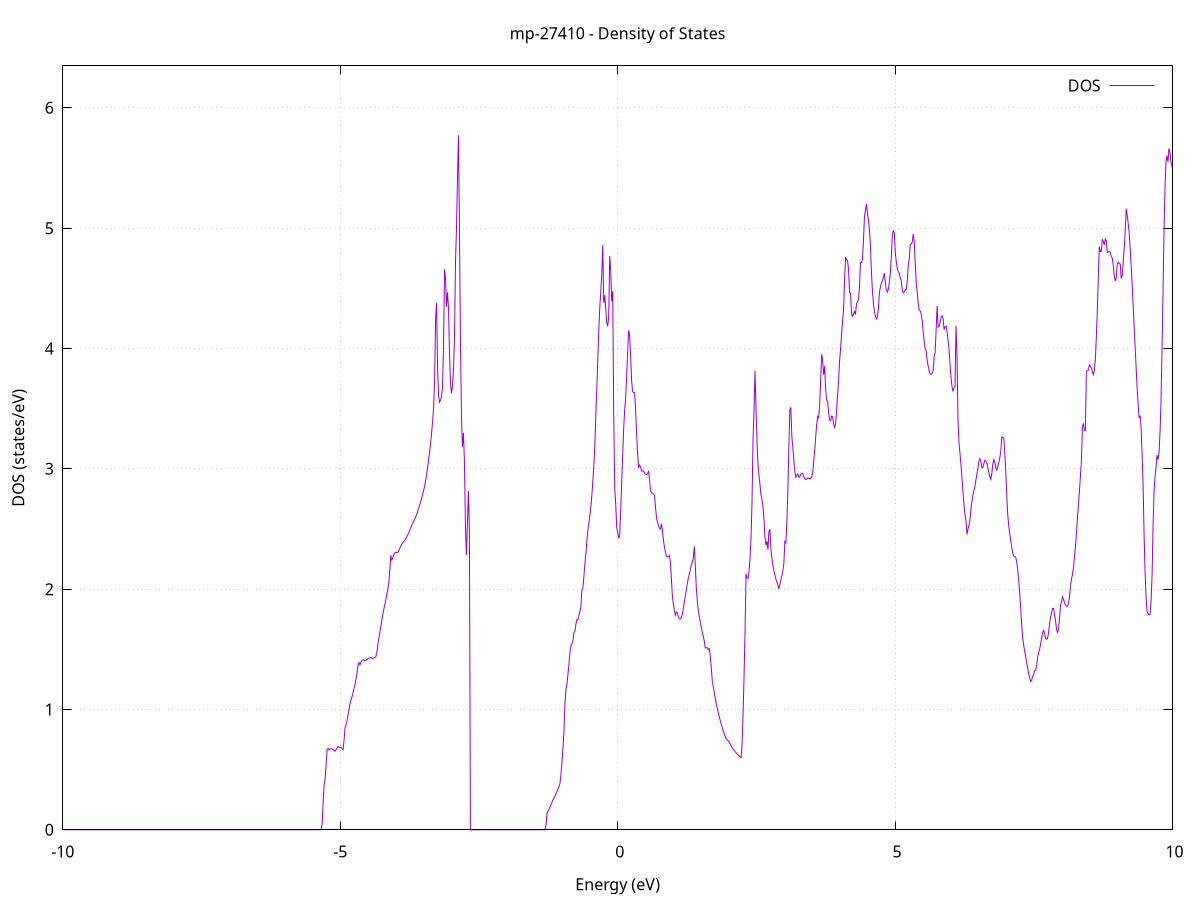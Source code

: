 set title 'mp-27410 - Density of States'
set xlabel 'Energy (eV)'
set ylabel 'DOS (states/eV)'
set grid
set xrange [-10:10]
set yrange [0:6.349]
set xzeroaxis lt -1
set terminal png size 800,600
set output 'mp-27410_dos_gnuplot.png'
plot '-' using 1:2 with lines title 'DOS'
-15.943200 0.000000
-15.925300 0.000000
-15.907300 0.000000
-15.889400 0.000000
-15.871500 0.000000
-15.853500 0.000000
-15.835600 0.000000
-15.817600 0.000000
-15.799700 0.000000
-15.781800 0.000000
-15.763800 0.000000
-15.745900 0.000000
-15.728000 0.000000
-15.710000 0.000000
-15.692100 0.000000
-15.674200 0.000000
-15.656200 0.000000
-15.638300 0.000000
-15.620400 0.000000
-15.602400 0.000000
-15.584500 0.000000
-15.566600 0.000000
-15.548600 0.000000
-15.530700 0.000000
-15.512800 0.000000
-15.494800 0.000000
-15.476900 0.000000
-15.459000 0.000000
-15.441000 0.000000
-15.423100 0.000000
-15.405200 0.000000
-15.387200 0.000000
-15.369300 0.000000
-15.351300 0.000000
-15.333400 0.000000
-15.315500 0.000000
-15.297500 0.000000
-15.279600 0.000000
-15.261700 0.000000
-15.243700 0.000000
-15.225800 0.000000
-15.207900 0.000000
-15.189900 0.000000
-15.172000 0.000000
-15.154100 0.000000
-15.136100 0.000000
-15.118200 0.000000
-15.100300 0.000000
-15.082300 0.000000
-15.064400 0.000000
-15.046500 0.000000
-15.028500 0.000000
-15.010600 0.000000
-14.992700 0.000000
-14.974700 0.000000
-14.956800 0.000000
-14.938900 0.000000
-14.920900 0.000000
-14.903000 0.000000
-14.885000 0.000000
-14.867100 0.000000
-14.849200 0.000000
-14.831200 0.000000
-14.813300 0.000000
-14.795400 0.000000
-14.777400 0.000000
-14.759500 0.000000
-14.741600 0.000000
-14.723600 0.000000
-14.705700 0.000000
-14.687800 0.000000
-14.669800 0.000000
-14.651900 0.000000
-14.634000 0.000000
-14.616000 0.000000
-14.598100 0.000000
-14.580200 0.000000
-14.562200 0.000000
-14.544300 0.000000
-14.526400 0.000000
-14.508400 0.000000
-14.490500 0.000000
-14.472600 0.000000
-14.454600 0.000000
-14.436700 0.000000
-14.418700 0.000000
-14.400800 0.000000
-14.382900 0.000000
-14.364900 0.000000
-14.347000 0.000000
-14.329100 0.000000
-14.311100 61.030200
-14.293200 145.789600
-14.275300 79.111600
-14.257300 665.753800
-14.239400 427.603900
-14.221500 469.138800
-14.203500 72.897100
-14.185600 459.073100
-14.167700 0.000000
-14.149700 0.000000
-14.131800 0.000000
-14.113900 0.000000
-14.095900 0.000000
-14.078000 0.000000
-14.060100 0.000000
-14.042100 0.000000
-14.024200 0.000000
-14.006300 0.000000
-13.988300 0.000000
-13.970400 0.000000
-13.952400 0.000000
-13.934500 0.000000
-13.916600 0.000000
-13.898600 0.000000
-13.880700 0.000000
-13.862800 0.000000
-13.844800 0.000000
-13.826900 0.000000
-13.809000 0.000000
-13.791000 0.000000
-13.773100 0.000000
-13.755200 0.000000
-13.737200 0.000000
-13.719300 0.000000
-13.701400 0.000000
-13.683400 0.000000
-13.665500 0.000000
-13.647600 0.000000
-13.629600 0.000000
-13.611700 0.000000
-13.593800 0.000000
-13.575800 0.000000
-13.557900 0.000000
-13.540000 0.000000
-13.522000 0.000000
-13.504100 0.000000
-13.486100 0.000000
-13.468200 0.000000
-13.450300 0.000000
-13.432300 0.000000
-13.414400 0.000000
-13.396500 0.000000
-13.378500 0.000000
-13.360600 0.000000
-13.342700 0.000000
-13.324700 0.000000
-13.306800 0.000000
-13.288900 0.000000
-13.270900 0.000000
-13.253000 0.000000
-13.235100 0.000000
-13.217100 0.000000
-13.199200 0.000000
-13.181300 0.000000
-13.163300 0.000000
-13.145400 0.000000
-13.127500 0.000000
-13.109500 0.000000
-13.091600 0.000000
-13.073700 0.000000
-13.055700 0.000000
-13.037800 0.000000
-13.019800 0.000000
-13.001900 0.000000
-12.984000 0.000000
-12.966000 0.000000
-12.948100 0.000000
-12.930200 0.000000
-12.912200 0.000000
-12.894300 0.000000
-12.876400 0.000000
-12.858400 0.000000
-12.840500 0.000000
-12.822600 0.000000
-12.804600 0.000000
-12.786700 0.000000
-12.768800 0.000000
-12.750800 0.000000
-12.732900 0.000000
-12.715000 0.000000
-12.697000 0.000000
-12.679100 0.000000
-12.661200 0.000000
-12.643200 0.000000
-12.625300 0.000000
-12.607400 0.000000
-12.589400 0.000000
-12.571500 0.000000
-12.553500 0.000000
-12.535600 0.000000
-12.517700 0.000000
-12.499700 0.000000
-12.481800 0.000000
-12.463900 0.000000
-12.445900 0.000000
-12.428000 0.000000
-12.410100 0.000000
-12.392100 0.000000
-12.374200 0.000000
-12.356300 0.000000
-12.338300 0.000000
-12.320400 0.000000
-12.302500 0.000000
-12.284500 0.000000
-12.266600 0.000000
-12.248700 0.000000
-12.230700 0.000000
-12.212800 0.000000
-12.194900 0.000000
-12.176900 0.000000
-12.159000 0.000000
-12.141100 0.000000
-12.123100 0.000000
-12.105200 0.000000
-12.087200 0.000000
-12.069300 0.000000
-12.051400 0.000000
-12.033400 0.000000
-12.015500 0.000000
-11.997600 0.000000
-11.979600 0.000000
-11.961700 0.000000
-11.943800 0.000000
-11.925800 0.000000
-11.907900 0.000000
-11.890000 0.000000
-11.872000 0.000000
-11.854100 0.000000
-11.836200 0.000000
-11.818200 0.000000
-11.800300 0.000000
-11.782400 0.000000
-11.764400 0.000000
-11.746500 0.000000
-11.728600 0.000000
-11.710600 0.000000
-11.692700 0.000000
-11.674800 0.000000
-11.656800 0.000000
-11.638900 0.000000
-11.620900 0.000000
-11.603000 0.000000
-11.585100 0.000000
-11.567100 0.000000
-11.549200 0.000000
-11.531300 0.000000
-11.513300 0.000000
-11.495400 0.000000
-11.477500 0.000000
-11.459500 0.000000
-11.441600 0.000000
-11.423700 0.000000
-11.405700 0.000000
-11.387800 0.000000
-11.369900 0.000000
-11.351900 0.000000
-11.334000 0.000000
-11.316100 0.000000
-11.298100 0.000000
-11.280200 0.000000
-11.262300 0.000000
-11.244300 0.000000
-11.226400 0.000000
-11.208500 0.000000
-11.190500 0.000000
-11.172600 0.000000
-11.154600 0.000000
-11.136700 0.000000
-11.118800 0.000000
-11.100800 0.000000
-11.082900 0.000000
-11.065000 0.000000
-11.047000 0.000000
-11.029100 0.000000
-11.011200 0.000000
-10.993200 0.000000
-10.975300 0.000000
-10.957400 0.000000
-10.939400 0.000000
-10.921500 0.000000
-10.903600 0.000000
-10.885600 0.000000
-10.867700 0.000000
-10.849800 0.000000
-10.831800 0.000000
-10.813900 0.000000
-10.796000 0.000000
-10.778000 0.000000
-10.760100 0.000000
-10.742200 0.000000
-10.724200 0.000000
-10.706300 0.000000
-10.688300 0.000000
-10.670400 0.000000
-10.652500 0.000000
-10.634500 0.000000
-10.616600 0.000000
-10.598700 0.000000
-10.580700 0.000000
-10.562800 0.000000
-10.544900 0.000000
-10.526900 0.000000
-10.509000 0.000000
-10.491100 0.000000
-10.473100 0.000000
-10.455200 0.000000
-10.437300 0.000000
-10.419300 0.000000
-10.401400 0.000000
-10.383500 0.000000
-10.365500 0.000000
-10.347600 0.000000
-10.329700 0.000000
-10.311700 0.000000
-10.293800 0.000000
-10.275900 0.000000
-10.257900 0.000000
-10.240000 0.000000
-10.222000 0.000000
-10.204100 0.000000
-10.186200 0.000000
-10.168200 0.000000
-10.150300 0.000000
-10.132400 0.000000
-10.114400 0.000000
-10.096500 0.000000
-10.078600 0.000000
-10.060600 0.000000
-10.042700 0.000000
-10.024800 0.000000
-10.006800 0.000000
-9.988900 0.000000
-9.971000 0.000000
-9.953000 0.000000
-9.935100 0.000000
-9.917200 0.000000
-9.899200 0.000000
-9.881300 0.000000
-9.863400 0.000000
-9.845400 0.000000
-9.827500 0.000000
-9.809600 0.000000
-9.791600 0.000000
-9.773700 0.000000
-9.755700 0.000000
-9.737800 0.000000
-9.719900 0.000000
-9.701900 0.000000
-9.684000 0.000000
-9.666100 0.000000
-9.648100 0.000000
-9.630200 0.000000
-9.612300 0.000000
-9.594300 0.000000
-9.576400 0.000000
-9.558500 0.000000
-9.540500 0.000000
-9.522600 0.000000
-9.504700 0.000000
-9.486700 0.000000
-9.468800 0.000000
-9.450900 0.000000
-9.432900 0.000000
-9.415000 0.000000
-9.397100 0.000000
-9.379100 0.000000
-9.361200 0.000000
-9.343300 0.000000
-9.325300 0.000000
-9.307400 0.000000
-9.289400 0.000000
-9.271500 0.000000
-9.253600 0.000000
-9.235600 0.000000
-9.217700 0.000000
-9.199800 0.000000
-9.181800 0.000000
-9.163900 0.000000
-9.146000 0.000000
-9.128000 0.000000
-9.110100 0.000000
-9.092200 0.000000
-9.074200 0.000000
-9.056300 0.000000
-9.038400 0.000000
-9.020400 0.000000
-9.002500 0.000000
-8.984600 0.000000
-8.966600 0.000000
-8.948700 0.000000
-8.930800 0.000000
-8.912800 0.000000
-8.894900 0.000000
-8.877000 0.000000
-8.859000 0.000000
-8.841100 0.000000
-8.823100 0.000000
-8.805200 0.000000
-8.787300 0.000000
-8.769300 0.000000
-8.751400 0.000000
-8.733500 0.000000
-8.715500 0.000000
-8.697600 0.000000
-8.679700 0.000000
-8.661700 0.000000
-8.643800 0.000000
-8.625900 0.000000
-8.607900 0.000000
-8.590000 0.000000
-8.572100 0.000000
-8.554100 0.000000
-8.536200 0.000000
-8.518300 0.000000
-8.500300 0.000000
-8.482400 0.000000
-8.464500 0.000000
-8.446500 0.000000
-8.428600 0.000000
-8.410700 0.000000
-8.392700 0.000000
-8.374800 0.000000
-8.356800 0.000000
-8.338900 0.000000
-8.321000 0.000000
-8.303000 0.000000
-8.285100 0.000000
-8.267200 0.000000
-8.249200 0.000000
-8.231300 0.000000
-8.213400 0.000000
-8.195400 0.000000
-8.177500 0.000000
-8.159600 0.000000
-8.141600 0.000000
-8.123700 0.000000
-8.105800 0.000000
-8.087800 0.000000
-8.069900 0.000000
-8.052000 0.000000
-8.034000 0.000000
-8.016100 0.000000
-7.998200 0.000000
-7.980200 0.000000
-7.962300 0.000000
-7.944400 0.000000
-7.926400 0.000000
-7.908500 0.000000
-7.890500 0.000000
-7.872600 0.000000
-7.854700 0.000000
-7.836700 0.000000
-7.818800 0.000000
-7.800900 0.000000
-7.782900 0.000000
-7.765000 0.000000
-7.747100 0.000000
-7.729100 0.000000
-7.711200 0.000000
-7.693300 0.000000
-7.675300 0.000000
-7.657400 0.000000
-7.639500 0.000000
-7.621500 0.000000
-7.603600 0.000000
-7.585700 0.000000
-7.567700 0.000000
-7.549800 0.000000
-7.531900 0.000000
-7.513900 0.000000
-7.496000 0.000000
-7.478100 0.000000
-7.460100 0.000000
-7.442200 0.000000
-7.424200 0.000000
-7.406300 0.000000
-7.388400 0.000000
-7.370400 0.000000
-7.352500 0.000000
-7.334600 0.000000
-7.316600 0.000000
-7.298700 0.000000
-7.280800 0.000000
-7.262800 0.000000
-7.244900 0.000000
-7.227000 0.000000
-7.209000 0.000000
-7.191100 0.000000
-7.173200 0.000000
-7.155200 0.000000
-7.137300 0.000000
-7.119400 0.000000
-7.101400 0.000000
-7.083500 0.000000
-7.065600 0.000000
-7.047600 0.000000
-7.029700 0.000000
-7.011800 0.000000
-6.993800 0.000000
-6.975900 0.000000
-6.957900 0.000000
-6.940000 0.000000
-6.922100 0.000000
-6.904100 0.000000
-6.886200 0.000000
-6.868300 0.000000
-6.850300 0.000000
-6.832400 0.000000
-6.814500 0.000000
-6.796500 0.000000
-6.778600 0.000000
-6.760700 0.000000
-6.742700 0.000000
-6.724800 0.000000
-6.706900 0.000000
-6.688900 0.000000
-6.671000 0.000000
-6.653100 0.000000
-6.635100 0.000000
-6.617200 0.000000
-6.599300 0.000000
-6.581300 0.000000
-6.563400 0.000000
-6.545500 0.000000
-6.527500 0.000000
-6.509600 0.000000
-6.491600 0.000000
-6.473700 0.000000
-6.455800 0.000000
-6.437800 0.000000
-6.419900 0.000000
-6.402000 0.000000
-6.384000 0.000000
-6.366100 0.000000
-6.348200 0.000000
-6.330200 0.000000
-6.312300 0.000000
-6.294400 0.000000
-6.276400 0.000000
-6.258500 0.000000
-6.240600 0.000000
-6.222600 0.000000
-6.204700 0.000000
-6.186800 0.000000
-6.168800 0.000000
-6.150900 0.000000
-6.133000 0.000000
-6.115000 0.000000
-6.097100 0.000000
-6.079200 0.000000
-6.061200 0.000000
-6.043300 0.000000
-6.025300 0.000000
-6.007400 0.000000
-5.989500 0.000000
-5.971500 0.000000
-5.953600 0.000000
-5.935700 0.000000
-5.917700 0.000000
-5.899800 0.000000
-5.881900 0.000000
-5.863900 0.000000
-5.846000 0.000000
-5.828100 0.000000
-5.810100 0.000000
-5.792200 0.000000
-5.774300 0.000000
-5.756300 0.000000
-5.738400 0.000000
-5.720500 0.000000
-5.702500 0.000000
-5.684600 0.000000
-5.666700 0.000000
-5.648700 0.000000
-5.630800 0.000000
-5.612900 0.000000
-5.594900 0.000000
-5.577000 0.000000
-5.559000 0.000000
-5.541100 0.000000
-5.523200 0.000000
-5.505200 0.000000
-5.487300 0.000000
-5.469400 0.000000
-5.451400 0.000000
-5.433500 0.000000
-5.415600 0.000000
-5.397600 0.000000
-5.379700 0.000000
-5.361800 0.000000
-5.343800 0.000000
-5.325900 0.051700
-5.308000 0.232300
-5.290000 0.372600
-5.272100 0.420900
-5.254200 0.542200
-5.236200 0.668900
-5.218300 0.676000
-5.200400 0.663300
-5.182400 0.673800
-5.164500 0.672500
-5.146600 0.672700
-5.128600 0.666500
-5.110700 0.655300
-5.092700 0.653300
-5.074800 0.665300
-5.056900 0.679400
-5.038900 0.692000
-5.021000 0.686300
-5.003100 0.685600
-4.985100 0.682200
-4.967200 0.674000
-4.949300 0.665300
-4.931300 0.742700
-4.913400 0.845900
-4.895500 0.872400
-4.877500 0.907600
-4.859600 0.951500
-4.841700 0.997800
-4.823700 1.044300
-4.805800 1.078900
-4.787900 1.106200
-4.769900 1.138900
-4.752000 1.172500
-4.734100 1.207000
-4.716100 1.250100
-4.698200 1.302700
-4.680300 1.359900
-4.662300 1.390000
-4.644400 1.371900
-4.626400 1.392600
-4.608500 1.405800
-4.590600 1.411800
-4.572600 1.412400
-4.554700 1.405600
-4.536800 1.408100
-4.518800 1.414900
-4.500900 1.421800
-4.483000 1.427100
-4.465000 1.428500
-4.447100 1.433300
-4.429200 1.424900
-4.411200 1.424400
-4.393300 1.427100
-4.375400 1.431100
-4.357400 1.439200
-4.339500 1.475400
-4.321600 1.543100
-4.303600 1.591400
-4.285700 1.639700
-4.267800 1.690200
-4.249800 1.743000
-4.231900 1.789600
-4.214000 1.833600
-4.196000 1.871500
-4.178100 1.911900
-4.160100 1.955400
-4.142200 2.000800
-4.124300 2.048800
-4.106300 2.162400
-4.088400 2.282400
-4.070500 2.237900
-4.052500 2.263800
-4.034600 2.285200
-4.016700 2.301200
-3.998700 2.307100
-3.980800 2.303000
-3.962900 2.305300
-3.944900 2.320200
-3.927000 2.338500
-3.909100 2.356200
-3.891100 2.371600
-3.873200 2.385500
-3.855300 2.396500
-3.837300 2.404200
-3.819400 2.418800
-3.801500 2.434100
-3.783500 2.450800
-3.765600 2.469900
-3.747600 2.490100
-3.729700 2.510100
-3.711800 2.529600
-3.693800 2.548400
-3.675900 2.565700
-3.658000 2.581000
-3.640000 2.598900
-3.622100 2.621800
-3.604200 2.646900
-3.586200 2.673000
-3.568300 2.699500
-3.550400 2.726600
-3.532400 2.756400
-3.514500 2.788800
-3.496600 2.820900
-3.478600 2.856200
-3.460700 2.901900
-3.442800 2.952800
-3.424800 3.011200
-3.406900 3.074700
-3.389000 3.138700
-3.371000 3.212700
-3.353100 3.297300
-3.335200 3.394900
-3.317200 3.500100
-3.299300 3.726700
-3.281300 4.241600
-3.263400 4.378300
-3.245500 3.834700
-3.227500 3.615400
-3.209600 3.552800
-3.191700 3.568900
-3.173700 3.600400
-3.155800 3.684600
-3.137900 4.022800
-3.119900 4.659200
-3.102000 4.582300
-3.084100 4.346700
-3.066100 4.466400
-3.048200 4.336000
-3.030300 3.957900
-3.012300 3.713900
-2.994400 3.627400
-2.976500 3.688200
-2.958500 3.820600
-2.940600 4.085900
-2.922700 4.707500
-2.904700 4.993600
-2.886800 5.407300
-2.868900 5.772000
-2.850900 4.976800
-2.833000 4.068600
-2.815000 3.438600
-2.797100 3.179900
-2.779200 3.298800
-2.761200 3.062900
-2.743300 2.530700
-2.725400 2.283600
-2.707400 2.542900
-2.689500 2.815700
-2.671600 2.485800
-2.653600 0.000000
-2.635700 0.000000
-2.617800 0.000000
-2.599800 0.000000
-2.581900 0.000000
-2.564000 0.000000
-2.546000 0.000000
-2.528100 0.000000
-2.510200 0.000000
-2.492200 0.000000
-2.474300 0.000000
-2.456400 0.000000
-2.438400 0.000000
-2.420500 0.000000
-2.402600 0.000000
-2.384600 0.000000
-2.366700 0.000000
-2.348700 0.000000
-2.330800 0.000000
-2.312900 0.000000
-2.294900 0.000000
-2.277000 0.000000
-2.259100 0.000000
-2.241100 0.000000
-2.223200 0.000000
-2.205300 0.000000
-2.187300 0.000000
-2.169400 0.000000
-2.151500 0.000000
-2.133500 0.000000
-2.115600 0.000000
-2.097700 0.000000
-2.079700 0.000000
-2.061800 0.000000
-2.043900 0.000000
-2.025900 0.000000
-2.008000 0.000000
-1.990100 0.000000
-1.972100 0.000000
-1.954200 0.000000
-1.936300 0.000000
-1.918300 0.000000
-1.900400 0.000000
-1.882400 0.000000
-1.864500 0.000000
-1.846600 0.000000
-1.828600 0.000000
-1.810700 0.000000
-1.792800 0.000000
-1.774800 0.000000
-1.756900 0.000000
-1.739000 0.000000
-1.721000 0.000000
-1.703100 0.000000
-1.685200 0.000000
-1.667200 0.000000
-1.649300 0.000000
-1.631400 0.000000
-1.613400 0.000000
-1.595500 0.000000
-1.577600 0.000000
-1.559600 0.000000
-1.541700 0.000000
-1.523800 0.000000
-1.505800 0.000000
-1.487900 0.000000
-1.470000 0.000000
-1.452000 0.000000
-1.434100 0.000000
-1.416100 0.000000
-1.398200 0.000000
-1.380300 0.000000
-1.362300 0.000000
-1.344400 0.000000
-1.326500 0.000000
-1.308500 0.000000
-1.290600 0.039800
-1.272700 0.140900
-1.254700 0.153200
-1.236800 0.170100
-1.218900 0.191500
-1.200900 0.209400
-1.183000 0.229500
-1.165100 0.250100
-1.147100 0.262500
-1.129200 0.280600
-1.111300 0.299600
-1.093300 0.318900
-1.075400 0.337900
-1.057500 0.357000
-1.039500 0.386100
-1.021600 0.462700
-1.003700 0.563300
-0.985700 0.679100
-0.967800 0.817300
-0.949800 1.051700
-0.931900 1.163800
-0.914000 1.205200
-0.896000 1.292000
-0.878100 1.375000
-0.860200 1.470900
-0.842200 1.527600
-0.824300 1.546200
-0.806400 1.568000
-0.788400 1.637700
-0.770500 1.649700
-0.752600 1.707500
-0.734600 1.747000
-0.716700 1.743700
-0.698800 1.778500
-0.680800 1.814500
-0.662900 1.849900
-0.645000 1.993000
-0.627000 2.003000
-0.609100 2.100600
-0.591200 2.204000
-0.573200 2.292200
-0.555300 2.395500
-0.537400 2.487900
-0.519400 2.546500
-0.501500 2.609600
-0.483500 2.681200
-0.465600 2.777100
-0.447700 2.892700
-0.429700 3.025300
-0.411800 3.187600
-0.393900 3.443600
-0.375900 3.667700
-0.358000 3.910200
-0.340100 4.144600
-0.322100 4.341100
-0.304200 4.472000
-0.286300 4.614700
-0.268300 4.861300
-0.250400 4.379300
-0.232500 4.442700
-0.214500 4.329400
-0.196600 4.214300
-0.178700 4.185100
-0.160700 4.272800
-0.142800 4.769500
-0.124900 4.650600
-0.106900 4.390900
-0.089000 4.476000
-0.071100 3.475300
-0.053100 2.846600
-0.035200 2.708300
-0.017200 2.512300
0.000700 2.472000
0.018600 2.421900
0.036600 2.443800
0.054500 2.646600
0.072400 2.887800
0.090400 3.112000
0.108300 3.330100
0.126200 3.485700
0.144200 3.584600
0.162100 3.768700
0.180000 3.966400
0.198000 4.150300
0.215900 4.108300
0.233800 3.937300
0.251800 3.732500
0.269700 3.641900
0.287600 3.634100
0.305600 3.633800
0.323500 3.492800
0.341400 3.289300
0.359400 3.128800
0.377300 3.008600
0.395200 3.031900
0.413200 3.016700
0.431100 2.981400
0.449100 2.982400
0.467000 2.983000
0.484900 2.963900
0.502900 2.955000
0.520800 2.952100
0.538700 2.957100
0.556700 2.985200
0.574600 2.912300
0.592500 2.821900
0.610500 2.800100
0.628400 2.798300
0.646300 2.793800
0.664300 2.778700
0.682200 2.681200
0.700100 2.595900
0.718100 2.555400
0.736000 2.529100
0.753900 2.505500
0.771900 2.500000
0.789800 2.543300
0.807700 2.487600
0.825700 2.403700
0.843600 2.351100
0.861500 2.308700
0.879500 2.271800
0.897400 2.269300
0.915400 2.270000
0.933300 2.281000
0.951200 2.222900
0.969200 2.080000
0.987100 1.939400
1.005000 1.876800
1.023000 1.820400
1.040900 1.784700
1.058800 1.808800
1.076800 1.803400
1.094700 1.766300
1.112600 1.752100
1.130600 1.750400
1.148500 1.766100
1.166400 1.792500
1.184400 1.839000
1.202300 1.896300
1.220200 1.943700
1.238200 1.999200
1.256100 2.049200
1.274000 2.090500
1.292000 2.125800
1.309900 2.160000
1.327800 2.203400
1.345800 2.226000
1.363700 2.257600
1.381700 2.356100
1.399600 2.202900
1.417500 2.011200
1.435500 1.905300
1.453400 1.817500
1.471300 1.771900
1.489300 1.728000
1.507200 1.682800
1.525100 1.644400
1.543100 1.607500
1.561000 1.570000
1.578900 1.510600
1.596900 1.512700
1.614800 1.513700
1.632700 1.497200
1.650700 1.505000
1.668600 1.446300
1.686500 1.352400
1.704500 1.240900
1.722400 1.191800
1.740300 1.144000
1.758300 1.096400
1.776200 1.050900
1.794100 1.011700
1.812100 0.976100
1.830000 0.941900
1.848000 0.909300
1.865900 0.878700
1.883800 0.850400
1.901800 0.823700
1.919700 0.798900
1.937600 0.776000
1.955600 0.759200
1.973500 0.749300
1.991400 0.740800
2.009400 0.729900
2.027300 0.713700
2.045200 0.697400
2.063200 0.683200
2.081100 0.671100
2.099000 0.660100
2.117000 0.649700
2.134900 0.640000
2.152800 0.630900
2.170800 0.622400
2.188700 0.614300
2.206600 0.606600
2.224600 0.600400
2.242500 0.712000
2.260400 0.955500
2.278400 1.280600
2.296300 1.656400
2.314300 2.127600
2.332200 2.093500
2.350100 2.088700
2.368100 2.148400
2.386000 2.258200
2.403900 2.425100
2.421900 2.726900
2.439800 3.240300
2.457700 3.475100
2.475700 3.814300
2.493600 3.507300
2.511500 3.231300
2.529500 3.036700
2.547400 2.942800
2.565300 2.871100
2.583300 2.784300
2.601200 2.740900
2.619100 2.690500
2.637100 2.580900
2.655000 2.434000
2.672900 2.365900
2.690900 2.397800
2.708800 2.328700
2.726700 2.480500
2.744700 2.497400
2.762600 2.332000
2.780600 2.256200
2.798500 2.196400
2.816400 2.152400
2.834400 2.117600
2.852300 2.081300
2.870200 2.061100
2.888200 2.035300
2.906100 2.001500
2.924000 2.035900
2.942000 2.078300
2.959900 2.112100
2.977800 2.155300
2.995800 2.212400
3.013700 2.396600
3.031600 2.384100
3.049600 2.550700
3.067500 2.812700
3.085400 3.177700
3.103400 3.489300
3.121300 3.511100
3.139200 3.269800
3.157200 3.178100
3.175100 3.073100
3.193000 2.974500
3.211000 2.929000
3.228900 2.949500
3.246900 2.958100
3.264800 2.929600
3.282700 2.935100
3.300700 2.954800
3.318600 2.964700
3.336500 2.960600
3.354500 2.935500
3.372400 2.918400
3.390300 2.912100
3.408300 2.913900
3.426200 2.923100
3.444100 2.922000
3.462100 2.918200
3.480000 2.920800
3.497900 2.934100
3.515900 2.970300
3.533800 3.063700
3.551700 3.153100
3.569700 3.266700
3.587600 3.370500
3.605500 3.436500
3.623500 3.423300
3.641400 3.539700
3.659300 3.742500
3.677300 3.951600
3.695200 3.895200
3.713200 3.781700
3.731100 3.855900
3.749000 3.660000
3.767000 3.569900
3.784900 3.559800
3.802800 3.465500
3.820800 3.406100
3.838700 3.398700
3.856600 3.438700
3.874600 3.434700
3.892500 3.371300
3.910400 3.343600
3.928400 3.375700
3.946300 3.485800
3.964200 3.616700
3.982200 3.732300
4.000100 3.896700
4.018000 3.996000
4.036000 4.121500
4.053900 4.224500
4.071800 4.331700
4.089800 4.571400
4.107700 4.753400
4.125600 4.741600
4.143600 4.728600
4.161500 4.657700
4.179500 4.465300
4.197400 4.461300
4.215300 4.286800
4.233300 4.266200
4.251200 4.281400
4.269100 4.313300
4.287100 4.283200
4.305000 4.371100
4.322900 4.385100
4.340900 4.411600
4.358800 4.514500
4.376700 4.716500
4.394700 4.714400
4.412600 4.742600
4.430500 4.895000
4.448500 5.095900
4.466400 5.148700
4.484300 5.201500
4.502300 5.120500
4.520200 5.063700
4.538100 4.990200
4.556100 4.849200
4.574000 4.636600
4.591900 4.475900
4.609900 4.376500
4.627800 4.311100
4.645800 4.268000
4.663700 4.245500
4.681600 4.260700
4.699600 4.333900
4.717500 4.462200
4.735400 4.510500
4.753400 4.543900
4.771300 4.562000
4.789200 4.590800
4.807200 4.626800
4.825100 4.540900
4.843000 4.489400
4.861000 4.468200
4.878900 4.492600
4.896800 4.549700
4.914800 4.630200
4.932700 4.761800
4.950600 4.939200
4.968600 4.978700
4.986500 4.962400
5.004400 4.791800
5.022400 4.721700
5.040300 4.662400
5.058200 4.639400
5.076200 4.625300
5.094100 4.586200
5.112100 4.564500
5.130000 4.485600
5.147900 4.463700
5.165900 4.470400
5.183800 4.488100
5.201700 4.488900
5.219700 4.560700
5.237600 4.698900
5.255500 4.743800
5.273500 4.865600
5.291400 4.868700
5.309300 4.882400
5.327300 4.951800
5.345200 4.889200
5.363100 4.711800
5.381100 4.544600
5.399000 4.472000
5.416900 4.375700
5.434900 4.321000
5.452800 4.313400
5.470700 4.289100
5.488700 4.236500
5.506600 4.140300
5.524500 4.058600
5.542500 3.998200
5.560400 3.981200
5.578400 3.901300
5.596300 3.853800
5.614200 3.811500
5.632200 3.788400
5.650100 3.785700
5.668000 3.792500
5.686000 3.815000
5.703900 3.931500
5.721800 3.964100
5.739800 4.149500
5.757700 4.353400
5.775600 4.177600
5.793600 4.184600
5.811500 4.213200
5.829400 4.261000
5.847400 4.273100
5.865300 4.250000
5.883200 4.155800
5.901200 4.179900
5.919100 4.186500
5.937000 4.136900
5.955000 4.068500
5.972900 3.994300
5.990800 3.865400
6.008800 3.758700
6.026700 3.680500
6.044700 3.643500
6.062600 3.674900
6.080500 3.685300
6.098500 4.186600
6.116400 3.941700
6.134300 3.398900
6.152300 3.219000
6.170200 3.125000
6.188100 3.031900
6.206100 2.926200
6.224000 2.802400
6.241900 2.697300
6.259900 2.616600
6.277800 2.573900
6.295700 2.455400
6.313700 2.499400
6.331600 2.528700
6.349500 2.576600
6.367500 2.665700
6.385400 2.730600
6.403300 2.782300
6.421300 2.817900
6.439200 2.856100
6.457100 2.906900
6.475100 2.956300
6.493000 3.008800
6.511000 3.061300
6.528900 3.085900
6.546800 3.062400
6.564800 3.007300
6.582700 3.010400
6.600600 3.044500
6.618600 3.071700
6.636500 3.065000
6.654400 3.048100
6.672400 3.010200
6.690300 2.966900
6.708200 2.930100
6.726200 2.911600
6.744100 2.961000
6.762000 3.038500
6.780000 3.076500
6.797900 3.054600
6.815800 3.005500
6.833800 2.989200
6.851700 3.017900
6.869600 3.054300
6.887600 3.091900
6.905500 3.143900
6.923400 3.266000
6.941400 3.259700
6.959300 3.255500
6.977300 3.133200
6.995200 2.976500
7.013100 2.775100
7.031100 2.614100
7.049000 2.523000
7.066900 2.459800
7.084900 2.398200
7.102800 2.349200
7.120700 2.300600
7.138700 2.274900
7.156600 2.272100
7.174500 2.264600
7.192500 2.224800
7.210400 2.156500
7.228300 2.073900
7.246300 1.966300
7.264200 1.840200
7.282100 1.705800
7.300100 1.593300
7.318000 1.534600
7.335900 1.487700
7.353900 1.437900
7.371800 1.390100
7.389700 1.345100
7.407700 1.301400
7.425600 1.263200
7.443600 1.232200
7.461500 1.242000
7.479400 1.274400
7.497400 1.289600
7.515300 1.322100
7.533200 1.324600
7.551200 1.363000
7.569100 1.435400
7.587000 1.474300
7.605000 1.501300
7.622900 1.541200
7.640800 1.591600
7.658800 1.639700
7.676700 1.657400
7.694600 1.632700
7.712600 1.591200
7.730500 1.582700
7.748400 1.591900
7.766400 1.638900
7.784300 1.713000
7.802200 1.765100
7.820200 1.805400
7.838100 1.838600
7.856000 1.841200
7.874000 1.791800
7.891900 1.737900
7.909900 1.669900
7.927800 1.636900
7.945700 1.671300
7.963700 1.757500
7.981600 1.868100
7.999500 1.894000
8.017500 1.935600
8.035400 1.915700
8.053300 1.889000
8.071300 1.868500
8.089200 1.858400
8.107100 1.857200
8.125100 1.881900
8.143000 1.932600
8.160900 2.024700
8.178900 2.083600
8.196800 2.121300
8.214700 2.177600
8.232700 2.264500
8.250600 2.351400
8.268500 2.461700
8.286500 2.587900
8.304400 2.699800
8.322400 2.813100
8.340300 2.939200
8.358200 3.066300
8.376200 3.346100
8.394100 3.378000
8.412000 3.318300
8.430000 3.317900
8.447900 3.811800
8.465800 3.815200
8.483800 3.821300
8.501700 3.863300
8.519600 3.852100
8.537600 3.837500
8.555500 3.806700
8.573400 3.783300
8.591400 3.818100
8.609300 3.906900
8.627200 4.093400
8.645200 4.322300
8.663100 4.594600
8.681000 4.847200
8.699000 4.805600
8.716900 4.806400
8.734800 4.909600
8.752800 4.890800
8.770700 4.857600
8.788700 4.911800
8.806600 4.897400
8.824500 4.799300
8.842500 4.801200
8.860400 4.806400
8.878300 4.800000
8.896300 4.761600
8.914200 4.752900
8.932100 4.692300
8.950100 4.601300
8.968000 4.560800
8.985900 4.586500
9.003900 4.697800
9.021800 4.717400
9.039700 4.704600
9.057700 4.703300
9.075600 4.582700
9.093500 4.603900
9.111500 4.717300
9.129400 4.826200
9.147300 4.964900
9.165300 5.162700
9.183200 5.109700
9.201100 5.040500
9.219100 4.964700
9.237000 4.832500
9.255000 4.685800
9.272900 4.537400
9.290800 4.359200
9.308800 4.181900
9.326700 4.012300
9.344600 3.843800
9.362600 3.667800
9.380500 3.540600
9.398400 3.422700
9.416400 3.441900
9.434300 3.342900
9.452200 3.116000
9.470200 2.866500
9.488100 2.448000
9.506000 2.138600
9.524000 1.935800
9.541900 1.811300
9.559800 1.796000
9.577800 1.786500
9.595700 1.790700
9.613600 1.900800
9.631600 2.107700
9.649500 2.518200
9.667400 2.810500
9.685400 2.930200
9.703300 3.017700
9.721300 3.113400
9.739200 3.074500
9.757100 3.134800
9.775100 3.300500
9.793000 3.556800
9.810900 3.985700
9.828900 4.453300
9.846800 4.979200
9.864700 5.336200
9.882700 5.550100
9.900600 5.603900
9.918500 5.551100
9.936500 5.662000
9.954400 5.633900
9.972300 5.543800
9.990300 5.521900
10.008200 5.470200
10.026100 5.355700
10.044100 5.179300
10.062000 4.814300
10.079900 4.570100
10.097900 4.463500
10.115800 4.362700
10.133700 4.234600
10.151700 4.234800
10.169600 4.125500
10.187600 4.021000
10.205500 3.966900
10.223400 3.940100
10.241400 4.005900
10.259300 4.244700
10.277200 4.246600
10.295200 4.289900
10.313100 4.496800
10.331000 4.511500
10.349000 4.492800
10.366900 4.455000
10.384800 4.369700
10.402800 4.308400
10.420700 4.300100
10.438600 4.293100
10.456600 4.423900
10.474500 4.521100
10.492400 4.551000
10.510400 4.569100
10.528300 4.600400
10.546200 4.561400
10.564200 4.578200
10.582100 4.621000
10.600000 4.689000
10.618000 4.739600
10.635900 4.701800
10.653900 4.727900
10.671800 4.830400
10.689700 4.944400
10.707700 5.054700
10.725600 5.365000
10.743500 5.148000
10.761500 5.135300
10.779400 5.204700
10.797300 5.378300
10.815300 5.378000
10.833200 5.298600
10.851100 5.218500
10.869100 5.147400
10.887000 5.085100
10.904900 5.005600
10.922900 4.900700
10.940800 4.928700
10.958700 4.734100
10.976700 4.703200
10.994600 4.706800
11.012500 4.667300
11.030500 4.664900
11.048400 4.783100
11.066300 4.844900
11.084300 5.004000
11.102200 5.225400
11.120200 5.479300
11.138100 5.936100
11.156000 5.898800
11.174000 5.656400
11.191900 5.469800
11.209800 5.361200
11.227800 5.359000
11.245700 5.158900
11.263600 5.081800
11.281600 4.877300
11.299500 4.660600
11.317400 4.497100
11.335400 4.328600
11.353300 4.295200
11.371200 4.388900
11.389200 4.670900
11.407100 4.708200
11.425000 4.695700
11.443000 4.927400
11.460900 4.952400
11.478800 5.028500
11.496800 4.905200
11.514700 4.656400
11.532600 4.513800
11.550600 4.282200
11.568500 4.180400
11.586500 3.854800
11.604400 3.733600
11.622300 3.820800
11.640300 4.020700
11.658200 4.126500
11.676100 4.244800
11.694100 4.376700
11.712000 4.540300
11.729900 4.775000
11.747900 4.895000
11.765800 4.866800
11.783700 4.432200
11.801700 4.233700
11.819600 4.134600
11.837500 3.994800
11.855500 3.854900
11.873400 3.629600
11.891300 3.483400
11.909300 3.356200
11.927200 3.252100
11.945100 3.200500
11.963100 3.197500
11.981000 3.226300
11.998900 3.293600
12.016900 3.391500
12.034800 3.550600
12.052800 3.767900
12.070700 4.000200
12.088600 4.134100
12.106600 4.275700
12.124500 4.437900
12.142400 4.573500
12.160400 4.704500
12.178300 4.828100
12.196200 4.919300
12.214200 5.013600
12.232100 5.138000
12.250000 5.193200
12.268000 5.186400
12.285900 5.153600
12.303800 5.063700
12.321800 4.951000
12.339700 4.843400
12.357600 4.765500
12.375600 4.879600
12.393500 4.847900
12.411400 4.644900
12.429400 4.496100
12.447300 4.404600
12.465200 4.328000
12.483200 4.276400
12.501100 4.300000
12.519100 4.338700
12.537000 4.416200
12.554900 4.505600
12.572900 4.542300
12.590800 4.566800
12.608700 4.680800
12.626700 4.867800
12.644600 4.995100
12.662500 4.919800
12.680500 4.727500
12.698400 4.598400
12.716300 4.393100
12.734300 4.236800
12.752200 4.085700
12.770100 3.963000
12.788100 3.786200
12.806000 3.789400
12.823900 3.818600
12.841900 3.888400
12.859800 4.053700
12.877700 4.156900
12.895700 4.241300
12.913600 4.025900
12.931500 3.923200
12.949500 3.915300
12.967400 3.866400
12.985400 3.830300
13.003300 3.803900
13.021200 3.784700
13.039200 3.788700
13.057100 3.805700
13.075000 3.846300
13.093000 3.933300
13.110900 4.006800
13.128800 4.130800
13.146800 4.353600
13.164700 4.599300
13.182600 4.739200
13.200600 4.982900
13.218500 5.129400
13.236400 5.158000
13.254400 5.125700
13.272300 5.057200
13.290200 4.993900
13.308200 4.897300
13.326100 4.746500
13.344000 4.729700
13.362000 4.637400
13.379900 4.591700
13.397800 4.510200
13.415800 4.389400
13.433700 4.310800
13.451700 4.190000
13.469600 4.112100
13.487500 4.087900
13.505500 4.075200
13.523400 4.136000
13.541300 4.175300
13.559300 4.188700
13.577200 4.186800
13.595100 4.199800
13.613100 4.302100
13.631000 4.438000
13.648900 4.623200
13.666900 4.918400
13.684800 5.091900
13.702700 5.164000
13.720700 5.068700
13.738600 5.196800
13.756500 5.368900
13.774500 5.563900
13.792400 5.551000
13.810300 5.580700
13.828300 5.620700
13.846200 5.712700
13.864100 5.544100
13.882100 5.384200
13.900000 5.271500
13.918000 5.210300
13.935900 5.185000
13.953800 5.200300
13.971800 5.248000
13.989700 5.159000
14.007600 5.043600
14.025600 5.040100
14.043500 4.991600
14.061400 4.908500
14.079400 4.726900
14.097300 4.579700
14.115200 4.500500
14.133200 4.379400
14.151100 4.297800
14.169000 4.286500
14.187000 4.270800
14.204900 4.380600
14.222800 4.489300
14.240800 4.556000
14.258700 4.639300
14.276600 4.609300
14.294600 4.600000
14.312500 4.639800
14.330400 4.743100
14.348400 4.693200
14.366300 4.600900
14.384300 4.509800
14.402200 4.453700
14.420100 4.465600
14.438100 4.472600
14.456000 4.511800
14.473900 4.484900
14.491900 4.449600
14.509800 4.406000
14.527700 4.386900
14.545700 4.597000
14.563600 4.622000
14.581500 4.742200
14.599500 4.763800
14.617400 4.657600
14.635300 4.487400
14.653300 4.254500
14.671200 4.163800
14.689100 4.145500
14.707100 4.341600
14.725000 4.446400
14.742900 4.582100
14.760900 4.593500
14.778800 4.330600
14.796700 4.235700
14.814700 4.240900
14.832600 4.285300
14.850600 4.339900
14.868500 4.389000
14.886400 4.453000
14.904400 4.537800
14.922300 4.582000
14.940200 4.342100
14.958200 4.280700
14.976100 4.269300
14.994000 4.264100
15.012000 4.236700
15.029900 4.280600
15.047800 4.294000
15.065800 4.247700
15.083700 4.189300
15.101600 4.106000
15.119600 4.063700
15.137500 4.021900
15.155400 4.007600
15.173400 3.933300
15.191300 3.886300
15.209200 3.878400
15.227200 3.861400
15.245100 3.913200
15.263000 4.028500
15.281000 4.113100
15.298900 4.169800
15.316900 4.236300
15.334800 4.309300
15.352700 4.181200
15.370700 3.884800
15.388600 3.692600
15.406500 3.560800
15.424500 3.469000
15.442400 3.402000
15.460300 3.343500
15.478300 3.291000
15.496200 3.259300
15.514100 3.239200
15.532100 3.221600
15.550000 3.213000
15.567900 3.168300
15.585900 3.139300
15.603800 3.123200
15.621700 3.126900
15.639700 3.160500
15.657600 3.191000
15.675500 3.213800
15.693500 3.252000
15.711400 3.300200
15.729300 3.355800
15.747300 3.414700
15.765200 3.476600
15.783200 3.567700
15.801100 3.692600
15.819000 3.712900
15.837000 3.587700
15.854900 3.654400
15.872800 3.687600
15.890800 3.630900
15.908700 3.561400
15.926600 3.517800
15.944600 3.506400
15.962500 3.512300
15.980400 3.524800
15.998400 3.551000
16.016300 3.588600
16.034200 3.618100
16.052200 3.620600
16.070100 3.607200
16.088000 3.599300
16.106000 3.570400
16.123900 3.505100
16.141800 3.434400
16.159800 3.335100
16.177700 3.275700
16.195600 3.234900
16.213600 3.212000
16.231500 3.213600
16.249500 3.252400
16.267400 3.348400
16.285300 3.309700
16.303300 3.376900
16.321200 3.324400
16.339100 3.314500
16.357100 3.287700
16.375000 3.241800
16.392900 3.185300
16.410900 3.148200
16.428800 3.133200
16.446700 3.126400
16.464700 3.124800
16.482600 3.129000
16.500500 3.144900
16.518500 3.247900
16.536400 3.394200
16.554300 3.444600
16.572300 3.466700
16.590200 3.573100
16.608100 3.466400
16.626100 3.564100
16.644000 3.664400
16.661900 3.631800
16.679900 3.454800
16.697800 3.250400
16.715800 3.163200
16.733700 3.124000
16.751600 3.083400
16.769600 2.988700
16.787500 2.898100
16.805400 2.819900
16.823400 2.767100
16.841300 2.720700
16.859200 2.677200
16.877200 2.636000
16.895100 2.593800
16.913000 2.562200
16.931000 2.531900
16.948900 2.497800
16.966800 2.468100
16.984800 2.444700
17.002700 2.426000
17.020600 2.413300
17.038600 2.441200
17.056500 2.491100
17.074400 2.544600
17.092400 2.593400
17.110300 2.627300
17.128200 2.646400
17.146200 2.677900
17.164100 2.736100
17.182100 2.829800
17.200000 2.926600
17.217900 3.006500
17.235900 3.091600
17.253800 3.152300
17.271700 3.208000
17.289700 3.227100
17.307600 3.282500
17.325500 3.242900
17.343500 3.034900
17.361400 2.817700
17.379300 2.761600
17.397300 2.732800
17.415200 2.734600
17.433100 2.797300
17.451100 2.850200
17.469000 2.881300
17.486900 2.845300
17.504900 2.773600
17.522800 2.707200
17.540700 2.649000
17.558700 2.601900
17.576600 2.566900
17.594500 2.527300
17.612500 2.489600
17.630400 2.447300
17.648400 2.403300
17.666300 2.376500
17.684200 2.354500
17.702200 2.337400
17.720100 2.327900
17.738000 2.323500
17.756000 2.321500
17.773900 2.330800
17.791800 2.302500
17.809800 2.243100
17.827700 2.166900
17.845600 2.077400
17.863600 2.017100
17.881500 2.007000
17.899400 2.022900
17.917400 1.857800
17.935300 1.677500
17.953200 1.550200
17.971200 1.419900
17.989100 1.294900
18.007000 1.184100
18.025000 1.084500
18.042900 0.999400
18.060800 0.938300
18.078800 0.876600
18.096700 0.815500
18.114700 0.687200
18.132600 0.655600
18.150500 0.473400
18.168500 0.264300
18.186400 0.138000
18.204300 0.076300
18.222300 0.032400
18.240200 0.017500
18.258100 0.008000
18.276100 0.002200
18.294000 0.000000
18.311900 0.000000
18.329900 0.000000
18.347800 0.000000
18.365700 0.000000
18.383700 0.000000
18.401600 0.000000
18.419500 0.000000
18.437500 0.000000
18.455400 0.000000
18.473300 0.000000
18.491300 0.000000
18.509200 0.000000
18.527100 0.000000
18.545100 0.000000
18.563000 0.000000
18.581000 0.000000
18.598900 0.000000
18.616800 0.000000
18.634800 0.000000
18.652700 0.000000
18.670600 0.000000
18.688600 0.000000
18.706500 0.000000
18.724400 0.000000
18.742400 0.000000
18.760300 0.000000
18.778200 0.000000
18.796200 0.000000
18.814100 0.000000
18.832000 0.000000
18.850000 0.000000
18.867900 0.000000
18.885800 0.000000
18.903800 0.000000
18.921700 0.000000
18.939600 0.000000
18.957600 0.000000
18.975500 0.000000
18.993400 0.000000
19.011400 0.000000
19.029300 0.000000
19.047300 0.000000
19.065200 0.000000
19.083100 0.000000
19.101100 0.000000
19.119000 0.000000
19.136900 0.000000
19.154900 0.000000
19.172800 0.000000
19.190700 0.000000
19.208700 0.000000
19.226600 0.000000
19.244500 0.000000
19.262500 0.000000
19.280400 0.000000
19.298300 0.000000
19.316300 0.000000
19.334200 0.000000
19.352100 0.000000
19.370100 0.000000
19.388000 0.000000
19.405900 0.000000
19.423900 0.000000
19.441800 0.000000
19.459700 0.000000
19.477700 0.000000
19.495600 0.000000
19.513600 0.000000
19.531500 0.000000
19.549400 0.000000
19.567400 0.000000
19.585300 0.000000
19.603200 0.000000
19.621200 0.000000
19.639100 0.000000
19.657000 0.000000
19.675000 0.000000
19.692900 0.000000
19.710800 0.000000
19.728800 0.000000
19.746700 0.000000
19.764600 0.000000
19.782600 0.000000
19.800500 0.000000
19.818400 0.000000
19.836400 0.000000
19.854300 0.000000
19.872200 0.000000
19.890200 0.000000
19.908100 0.000000
19.926000 0.000000
e
